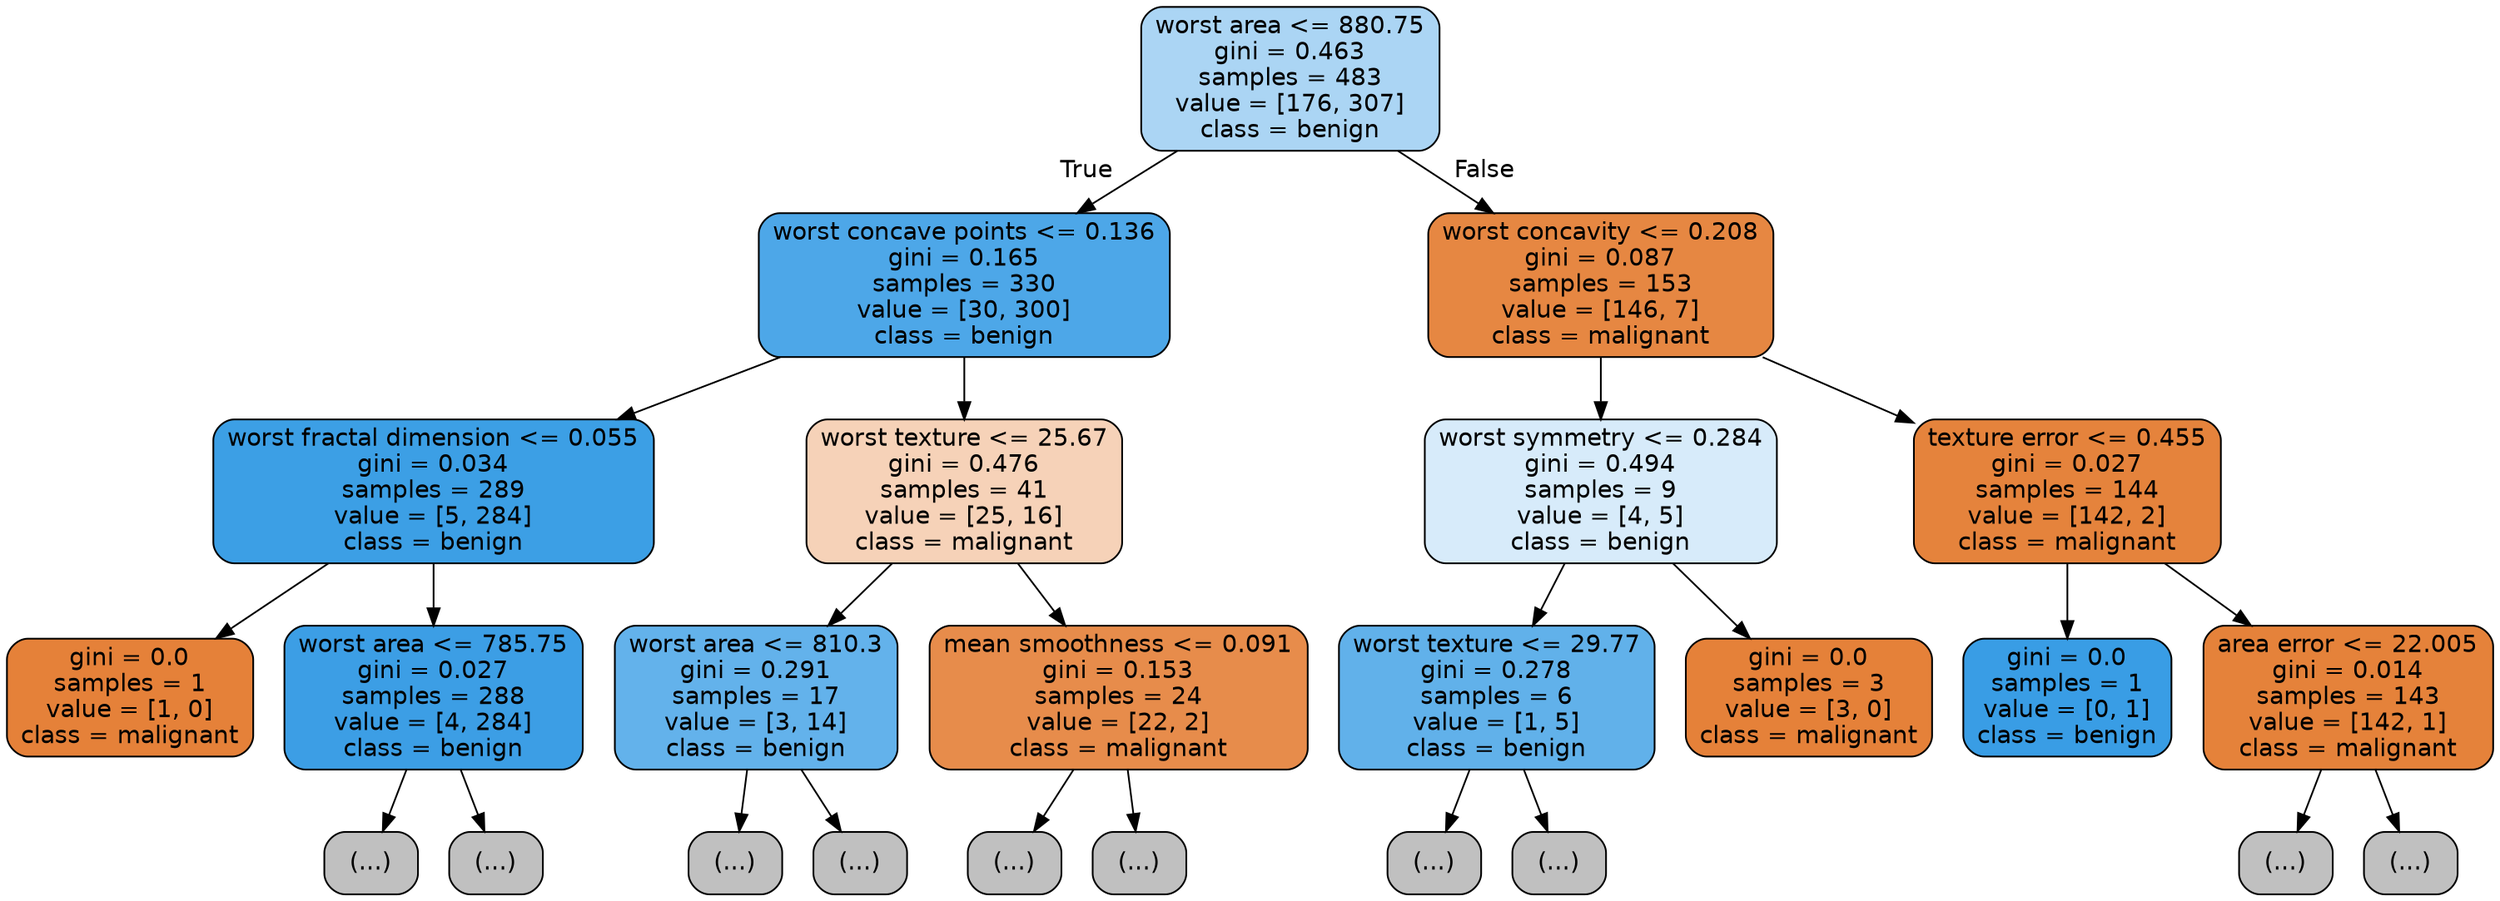 digraph Tree {
node [shape=box, style="filled, rounded", color="black", fontname="helvetica"] ;
edge [fontname="helvetica"] ;
0 [label="worst area <= 880.75\ngini = 0.463\nsamples = 483\nvalue = [176, 307]\nclass = benign", fillcolor="#abd5f4"] ;
1 [label="worst concave points <= 0.136\ngini = 0.165\nsamples = 330\nvalue = [30, 300]\nclass = benign", fillcolor="#4da7e8"] ;
0 -> 1 [labeldistance=2.5, labelangle=45, headlabel="True"] ;
2 [label="worst fractal dimension <= 0.055\ngini = 0.034\nsamples = 289\nvalue = [5, 284]\nclass = benign", fillcolor="#3c9fe5"] ;
1 -> 2 ;
3 [label="gini = 0.0\nsamples = 1\nvalue = [1, 0]\nclass = malignant", fillcolor="#e58139"] ;
2 -> 3 ;
4 [label="worst area <= 785.75\ngini = 0.027\nsamples = 288\nvalue = [4, 284]\nclass = benign", fillcolor="#3c9ee5"] ;
2 -> 4 ;
5 [label="(...)", fillcolor="#C0C0C0"] ;
4 -> 5 ;
10 [label="(...)", fillcolor="#C0C0C0"] ;
4 -> 10 ;
17 [label="worst texture <= 25.67\ngini = 0.476\nsamples = 41\nvalue = [25, 16]\nclass = malignant", fillcolor="#f6d2b8"] ;
1 -> 17 ;
18 [label="worst area <= 810.3\ngini = 0.291\nsamples = 17\nvalue = [3, 14]\nclass = benign", fillcolor="#63b2eb"] ;
17 -> 18 ;
19 [label="(...)", fillcolor="#C0C0C0"] ;
18 -> 19 ;
20 [label="(...)", fillcolor="#C0C0C0"] ;
18 -> 20 ;
23 [label="mean smoothness <= 0.091\ngini = 0.153\nsamples = 24\nvalue = [22, 2]\nclass = malignant", fillcolor="#e78c4b"] ;
17 -> 23 ;
24 [label="(...)", fillcolor="#C0C0C0"] ;
23 -> 24 ;
27 [label="(...)", fillcolor="#C0C0C0"] ;
23 -> 27 ;
28 [label="worst concavity <= 0.208\ngini = 0.087\nsamples = 153\nvalue = [146, 7]\nclass = malignant", fillcolor="#e68742"] ;
0 -> 28 [labeldistance=2.5, labelangle=-45, headlabel="False"] ;
29 [label="worst symmetry <= 0.284\ngini = 0.494\nsamples = 9\nvalue = [4, 5]\nclass = benign", fillcolor="#d7ebfa"] ;
28 -> 29 ;
30 [label="worst texture <= 29.77\ngini = 0.278\nsamples = 6\nvalue = [1, 5]\nclass = benign", fillcolor="#61b1ea"] ;
29 -> 30 ;
31 [label="(...)", fillcolor="#C0C0C0"] ;
30 -> 31 ;
32 [label="(...)", fillcolor="#C0C0C0"] ;
30 -> 32 ;
33 [label="gini = 0.0\nsamples = 3\nvalue = [3, 0]\nclass = malignant", fillcolor="#e58139"] ;
29 -> 33 ;
34 [label="texture error <= 0.455\ngini = 0.027\nsamples = 144\nvalue = [142, 2]\nclass = malignant", fillcolor="#e5833c"] ;
28 -> 34 ;
35 [label="gini = 0.0\nsamples = 1\nvalue = [0, 1]\nclass = benign", fillcolor="#399de5"] ;
34 -> 35 ;
36 [label="area error <= 22.005\ngini = 0.014\nsamples = 143\nvalue = [142, 1]\nclass = malignant", fillcolor="#e5823a"] ;
34 -> 36 ;
37 [label="(...)", fillcolor="#C0C0C0"] ;
36 -> 37 ;
40 [label="(...)", fillcolor="#C0C0C0"] ;
36 -> 40 ;
}